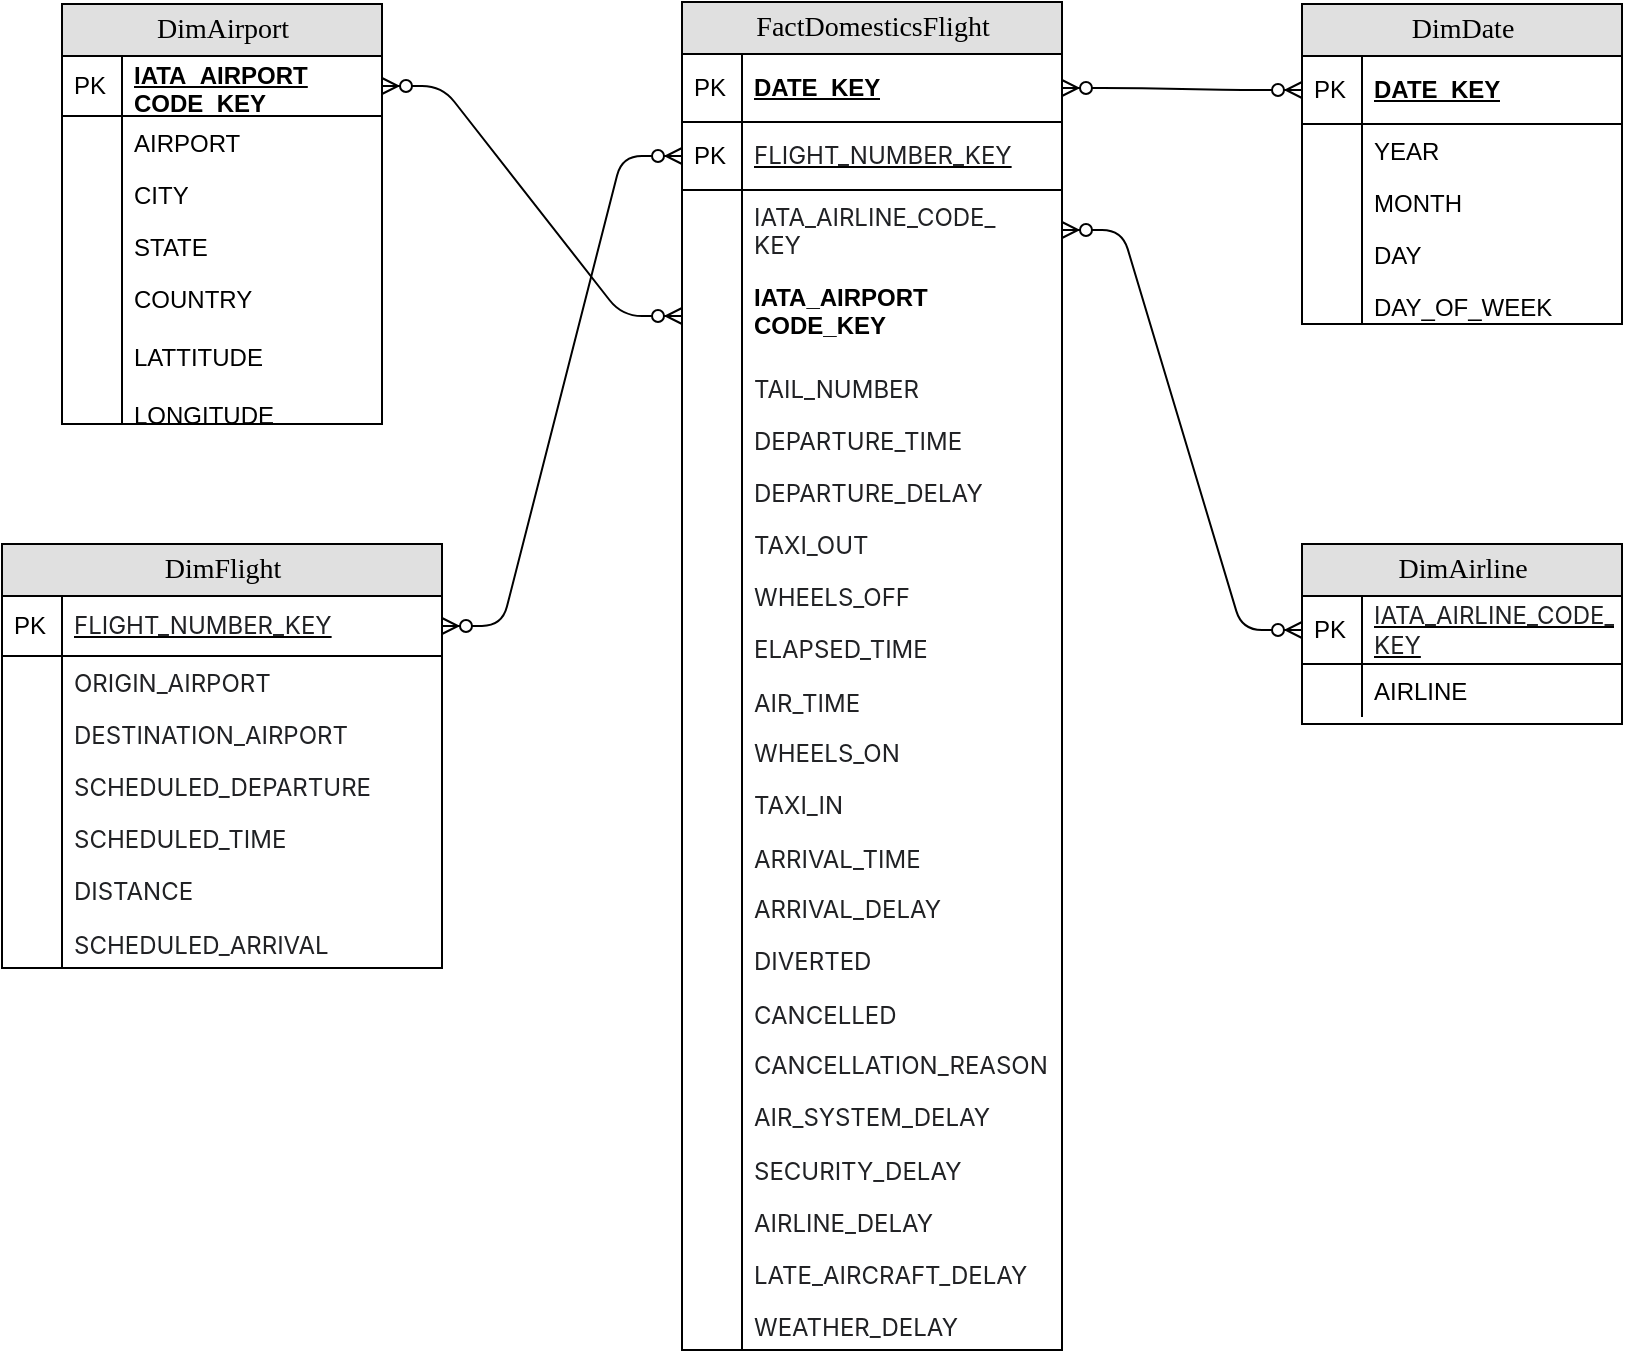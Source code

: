 <mxfile version="15.1.0" type="device"><diagram name="Page-1" id="e56a1550-8fbb-45ad-956c-1786394a9013"><mxGraphModel dx="1422" dy="739" grid="0" gridSize="10" guides="1" tooltips="1" connect="1" arrows="1" fold="1" page="1" pageScale="1" pageWidth="1100" pageHeight="850" background="none" math="0" shadow="0"><root><mxCell id="0"/><mxCell id="1" parent="0"/><mxCell id="2e49270ec7c68f3f-19" value="DimAirport" style="swimlane;html=1;fontStyle=0;childLayout=stackLayout;horizontal=1;startSize=26;fillColor=#e0e0e0;horizontalStack=0;resizeParent=1;resizeLast=0;collapsible=1;marginBottom=0;swimlaneFillColor=#ffffff;align=center;rounded=0;shadow=0;comic=0;labelBackgroundColor=none;strokeWidth=1;fontFamily=Verdana;fontSize=14" parent="1" vertex="1"><mxGeometry x="204" y="158" width="160" height="210" as="geometry"/></mxCell><mxCell id="2e49270ec7c68f3f-20" value="IATA_AIRPORT CODE_KEY" style="shape=partialRectangle;top=0;left=0;right=0;bottom=1;html=1;align=left;verticalAlign=middle;fillColor=none;spacingLeft=34;spacingRight=4;whiteSpace=wrap;overflow=hidden;rotatable=0;points=[[0,0.5],[1,0.5]];portConstraint=eastwest;dropTarget=0;fontStyle=5;" parent="2e49270ec7c68f3f-19" vertex="1"><mxGeometry y="26" width="160" height="30" as="geometry"/></mxCell><mxCell id="2e49270ec7c68f3f-21" value="PK" style="shape=partialRectangle;top=0;left=0;bottom=0;html=1;fillColor=none;align=left;verticalAlign=middle;spacingLeft=4;spacingRight=4;whiteSpace=wrap;overflow=hidden;rotatable=0;points=[];portConstraint=eastwest;part=1;" parent="2e49270ec7c68f3f-20" vertex="1" connectable="0"><mxGeometry width="30" height="30" as="geometry"/></mxCell><mxCell id="2e49270ec7c68f3f-22" value="AIRPORT" style="shape=partialRectangle;top=0;left=0;right=0;bottom=0;html=1;align=left;verticalAlign=top;fillColor=none;spacingLeft=34;spacingRight=4;whiteSpace=wrap;overflow=hidden;rotatable=0;points=[[0,0.5],[1,0.5]];portConstraint=eastwest;dropTarget=0;" parent="2e49270ec7c68f3f-19" vertex="1"><mxGeometry y="56" width="160" height="26" as="geometry"/></mxCell><mxCell id="2e49270ec7c68f3f-23" value="" style="shape=partialRectangle;top=0;left=0;bottom=0;html=1;fillColor=none;align=left;verticalAlign=top;spacingLeft=4;spacingRight=4;whiteSpace=wrap;overflow=hidden;rotatable=0;points=[];portConstraint=eastwest;part=1;" parent="2e49270ec7c68f3f-22" vertex="1" connectable="0"><mxGeometry width="30" height="26" as="geometry"/></mxCell><mxCell id="2e49270ec7c68f3f-24" value="CITY" style="shape=partialRectangle;top=0;left=0;right=0;bottom=0;html=1;align=left;verticalAlign=top;fillColor=none;spacingLeft=34;spacingRight=4;whiteSpace=wrap;overflow=hidden;rotatable=0;points=[[0,0.5],[1,0.5]];portConstraint=eastwest;dropTarget=0;" parent="2e49270ec7c68f3f-19" vertex="1"><mxGeometry y="82" width="160" height="26" as="geometry"/></mxCell><mxCell id="2e49270ec7c68f3f-25" value="" style="shape=partialRectangle;top=0;left=0;bottom=0;html=1;fillColor=none;align=left;verticalAlign=top;spacingLeft=4;spacingRight=4;whiteSpace=wrap;overflow=hidden;rotatable=0;points=[];portConstraint=eastwest;part=1;" parent="2e49270ec7c68f3f-24" vertex="1" connectable="0"><mxGeometry width="30" height="26" as="geometry"/></mxCell><mxCell id="2e49270ec7c68f3f-26" value="STATE" style="shape=partialRectangle;top=0;left=0;right=0;bottom=0;html=1;align=left;verticalAlign=top;fillColor=none;spacingLeft=34;spacingRight=4;whiteSpace=wrap;overflow=hidden;rotatable=0;points=[[0,0.5],[1,0.5]];portConstraint=eastwest;dropTarget=0;" parent="2e49270ec7c68f3f-19" vertex="1"><mxGeometry y="108" width="160" height="26" as="geometry"/></mxCell><mxCell id="2e49270ec7c68f3f-27" value="" style="shape=partialRectangle;top=0;left=0;bottom=0;html=1;fillColor=none;align=left;verticalAlign=top;spacingLeft=4;spacingRight=4;whiteSpace=wrap;overflow=hidden;rotatable=0;points=[];portConstraint=eastwest;part=1;" parent="2e49270ec7c68f3f-26" vertex="1" connectable="0"><mxGeometry width="30" height="26" as="geometry"/></mxCell><mxCell id="2e49270ec7c68f3f-28" value="COUNTRY&lt;br&gt;&lt;br&gt;LATTITUDE&lt;br&gt;&lt;br&gt;LONGITUDE" style="shape=partialRectangle;top=0;left=0;right=0;bottom=0;html=1;align=left;verticalAlign=top;fillColor=none;spacingLeft=34;spacingRight=4;whiteSpace=wrap;overflow=hidden;rotatable=0;points=[[0,0.5],[1,0.5]];portConstraint=eastwest;dropTarget=0;" parent="2e49270ec7c68f3f-19" vertex="1"><mxGeometry y="134" width="160" height="76" as="geometry"/></mxCell><mxCell id="2e49270ec7c68f3f-29" value="" style="shape=partialRectangle;top=0;left=0;bottom=0;html=1;fillColor=none;align=left;verticalAlign=top;spacingLeft=4;spacingRight=4;whiteSpace=wrap;overflow=hidden;rotatable=0;points=[];portConstraint=eastwest;part=1;" parent="2e49270ec7c68f3f-28" vertex="1" connectable="0"><mxGeometry width="30" height="76" as="geometry"/></mxCell><mxCell id="2e49270ec7c68f3f-30" value="FactDomesticsFlight" style="swimlane;html=1;fontStyle=0;childLayout=stackLayout;horizontal=1;startSize=26;fillColor=#e0e0e0;horizontalStack=0;resizeParent=1;resizeLast=0;collapsible=1;marginBottom=0;swimlaneFillColor=#ffffff;align=center;rounded=0;shadow=0;comic=0;labelBackgroundColor=none;strokeWidth=1;fontFamily=Verdana;fontSize=14" parent="1" vertex="1"><mxGeometry x="514" y="157" width="190" height="674" as="geometry"/></mxCell><mxCell id="2e49270ec7c68f3f-31" value="DATE_KEY" style="shape=partialRectangle;top=0;left=0;right=0;bottom=1;html=1;align=left;verticalAlign=middle;fillColor=none;spacingLeft=34;spacingRight=4;whiteSpace=wrap;overflow=hidden;rotatable=0;points=[[0,0.5],[1,0.5]];portConstraint=eastwest;dropTarget=0;fontStyle=5;" parent="2e49270ec7c68f3f-30" vertex="1"><mxGeometry y="26" width="190" height="34" as="geometry"/></mxCell><mxCell id="2e49270ec7c68f3f-32" value="PK" style="shape=partialRectangle;top=0;left=0;bottom=0;html=1;fillColor=none;align=left;verticalAlign=middle;spacingLeft=4;spacingRight=4;whiteSpace=wrap;overflow=hidden;rotatable=0;points=[];portConstraint=eastwest;part=1;" parent="2e49270ec7c68f3f-31" vertex="1" connectable="0"><mxGeometry width="30" height="34" as="geometry"/></mxCell><mxCell id="xaSbo3TK0-3Fyy_G745r-74" value="&lt;span style=&quot;color: rgb(32 , 33 , 36) ; font-family: &amp;#34;inter&amp;#34; , sans-serif ; font-weight: 400 ; background-color: rgb(255 , 255 , 255)&quot;&gt;FLIGHT_NUMBER_KEY&lt;/span&gt;" style="shape=partialRectangle;top=0;left=0;right=0;bottom=1;html=1;align=left;verticalAlign=middle;fillColor=none;spacingLeft=34;spacingRight=4;whiteSpace=wrap;overflow=hidden;rotatable=0;points=[[0,0.5],[1,0.5]];portConstraint=eastwest;dropTarget=0;fontStyle=5;" vertex="1" parent="2e49270ec7c68f3f-30"><mxGeometry y="60" width="190" height="34" as="geometry"/></mxCell><mxCell id="xaSbo3TK0-3Fyy_G745r-75" value="PK" style="shape=partialRectangle;top=0;left=0;bottom=0;html=1;fillColor=none;align=left;verticalAlign=middle;spacingLeft=4;spacingRight=4;whiteSpace=wrap;overflow=hidden;rotatable=0;points=[];portConstraint=eastwest;part=1;" vertex="1" connectable="0" parent="xaSbo3TK0-3Fyy_G745r-74"><mxGeometry width="30" height="34" as="geometry"/></mxCell><mxCell id="xaSbo3TK0-3Fyy_G745r-87" value="&lt;span style=&quot;color: rgb(32 , 33 , 36) ; font-family: &amp;#34;inter&amp;#34; , sans-serif ; background-color: rgb(255 , 255 , 255)&quot;&gt;IATA_AIRLINE_CODE_&lt;/span&gt;&lt;br style=&quot;color: rgb(32 , 33 , 36) ; font-family: &amp;#34;inter&amp;#34; , sans-serif&quot;&gt;&lt;span style=&quot;color: rgb(32 , 33 , 36) ; font-family: &amp;#34;inter&amp;#34; , sans-serif ; background-color: rgb(255 , 255 , 255)&quot;&gt;KEY&lt;/span&gt;" style="shape=partialRectangle;top=0;left=0;right=0;bottom=0;html=1;align=left;verticalAlign=top;fillColor=none;spacingLeft=34;spacingRight=4;whiteSpace=wrap;overflow=hidden;rotatable=0;points=[[0,0.5],[1,0.5]];portConstraint=eastwest;dropTarget=0;" vertex="1" parent="2e49270ec7c68f3f-30"><mxGeometry y="94" width="190" height="40" as="geometry"/></mxCell><mxCell id="xaSbo3TK0-3Fyy_G745r-88" value="" style="shape=partialRectangle;top=0;left=0;bottom=0;html=1;fillColor=none;align=left;verticalAlign=top;spacingLeft=4;spacingRight=4;whiteSpace=wrap;overflow=hidden;rotatable=0;points=[];portConstraint=eastwest;part=1;" vertex="1" connectable="0" parent="xaSbo3TK0-3Fyy_G745r-87"><mxGeometry width="30" height="40" as="geometry"/></mxCell><mxCell id="xaSbo3TK0-3Fyy_G745r-11" value="&lt;span style=&quot;font-weight: 700&quot;&gt;IATA_AIRPORT CODE_KEY&lt;/span&gt;" style="shape=partialRectangle;top=0;left=0;right=0;bottom=0;html=1;align=left;verticalAlign=top;fillColor=none;spacingLeft=34;spacingRight=4;whiteSpace=wrap;overflow=hidden;rotatable=0;points=[[0,0.5],[1,0.5]];portConstraint=eastwest;dropTarget=0;" vertex="1" parent="2e49270ec7c68f3f-30"><mxGeometry y="134" width="190" height="46" as="geometry"/></mxCell><mxCell id="xaSbo3TK0-3Fyy_G745r-12" value="&lt;br&gt;" style="shape=partialRectangle;top=0;left=0;bottom=0;html=1;fillColor=none;align=left;verticalAlign=top;spacingLeft=4;spacingRight=4;whiteSpace=wrap;overflow=hidden;rotatable=0;points=[];portConstraint=eastwest;part=1;" vertex="1" connectable="0" parent="xaSbo3TK0-3Fyy_G745r-11"><mxGeometry width="30" height="46" as="geometry"/></mxCell><mxCell id="xaSbo3TK0-3Fyy_G745r-21" value="&lt;span style=&quot;color: rgb(32 , 33 , 36) ; font-family: &amp;#34;inter&amp;#34; , sans-serif ; background-color: rgb(255 , 255 , 255)&quot;&gt;TAIL_NUMBER&lt;/span&gt;" style="shape=partialRectangle;top=0;left=0;right=0;bottom=0;html=1;align=left;verticalAlign=top;fillColor=none;spacingLeft=34;spacingRight=4;whiteSpace=wrap;overflow=hidden;rotatable=0;points=[[0,0.5],[1,0.5]];portConstraint=eastwest;dropTarget=0;" vertex="1" parent="2e49270ec7c68f3f-30"><mxGeometry y="180" width="190" height="26" as="geometry"/></mxCell><mxCell id="xaSbo3TK0-3Fyy_G745r-22" value="" style="shape=partialRectangle;top=0;left=0;bottom=0;html=1;fillColor=none;align=left;verticalAlign=top;spacingLeft=4;spacingRight=4;whiteSpace=wrap;overflow=hidden;rotatable=0;points=[];portConstraint=eastwest;part=1;" vertex="1" connectable="0" parent="xaSbo3TK0-3Fyy_G745r-21"><mxGeometry width="30" height="26" as="geometry"/></mxCell><mxCell id="xaSbo3TK0-3Fyy_G745r-17" value="&lt;span style=&quot;color: rgb(32 , 33 , 36) ; font-family: &amp;#34;inter&amp;#34; , sans-serif ; background-color: rgb(255 , 255 , 255)&quot;&gt;DEPARTURE_TIME&lt;/span&gt;" style="shape=partialRectangle;top=0;left=0;right=0;bottom=0;html=1;align=left;verticalAlign=top;fillColor=none;spacingLeft=34;spacingRight=4;whiteSpace=wrap;overflow=hidden;rotatable=0;points=[[0,0.5],[1,0.5]];portConstraint=eastwest;dropTarget=0;" vertex="1" parent="2e49270ec7c68f3f-30"><mxGeometry y="206" width="190" height="26" as="geometry"/></mxCell><mxCell id="xaSbo3TK0-3Fyy_G745r-18" value="" style="shape=partialRectangle;top=0;left=0;bottom=0;html=1;fillColor=none;align=left;verticalAlign=top;spacingLeft=4;spacingRight=4;whiteSpace=wrap;overflow=hidden;rotatable=0;points=[];portConstraint=eastwest;part=1;" vertex="1" connectable="0" parent="xaSbo3TK0-3Fyy_G745r-17"><mxGeometry width="30" height="26" as="geometry"/></mxCell><mxCell id="xaSbo3TK0-3Fyy_G745r-19" value="&lt;span style=&quot;color: rgb(32 , 33 , 36) ; font-family: &amp;#34;inter&amp;#34; , sans-serif ; background-color: rgb(255 , 255 , 255)&quot;&gt;DEPARTURE_DELAY&lt;/span&gt;" style="shape=partialRectangle;top=0;left=0;right=0;bottom=0;html=1;align=left;verticalAlign=top;fillColor=none;spacingLeft=34;spacingRight=4;whiteSpace=wrap;overflow=hidden;rotatable=0;points=[[0,0.5],[1,0.5]];portConstraint=eastwest;dropTarget=0;" vertex="1" parent="2e49270ec7c68f3f-30"><mxGeometry y="232" width="190" height="26" as="geometry"/></mxCell><mxCell id="xaSbo3TK0-3Fyy_G745r-20" value="" style="shape=partialRectangle;top=0;left=0;bottom=0;html=1;fillColor=none;align=left;verticalAlign=top;spacingLeft=4;spacingRight=4;whiteSpace=wrap;overflow=hidden;rotatable=0;points=[];portConstraint=eastwest;part=1;" vertex="1" connectable="0" parent="xaSbo3TK0-3Fyy_G745r-19"><mxGeometry width="30" height="26" as="geometry"/></mxCell><mxCell id="xaSbo3TK0-3Fyy_G745r-7" value="&lt;span style=&quot;color: rgb(32 , 33 , 36) ; font-family: &amp;#34;inter&amp;#34; , sans-serif ; background-color: rgb(255 , 255 , 255)&quot;&gt;TAXI_OUT&lt;/span&gt;" style="shape=partialRectangle;top=0;left=0;right=0;bottom=0;html=1;align=left;verticalAlign=top;fillColor=none;spacingLeft=34;spacingRight=4;whiteSpace=wrap;overflow=hidden;rotatable=0;points=[[0,0.5],[1,0.5]];portConstraint=eastwest;dropTarget=0;" vertex="1" parent="2e49270ec7c68f3f-30"><mxGeometry y="258" width="190" height="26" as="geometry"/></mxCell><mxCell id="xaSbo3TK0-3Fyy_G745r-8" value="" style="shape=partialRectangle;top=0;left=0;bottom=0;html=1;fillColor=none;align=left;verticalAlign=top;spacingLeft=4;spacingRight=4;whiteSpace=wrap;overflow=hidden;rotatable=0;points=[];portConstraint=eastwest;part=1;" vertex="1" connectable="0" parent="xaSbo3TK0-3Fyy_G745r-7"><mxGeometry width="30" height="26" as="geometry"/></mxCell><mxCell id="xaSbo3TK0-3Fyy_G745r-23" value="&lt;span style=&quot;color: rgb(32 , 33 , 36) ; font-family: &amp;#34;inter&amp;#34; , sans-serif ; background-color: rgb(255 , 255 , 255)&quot;&gt;WHEELS_OFF&lt;/span&gt;" style="shape=partialRectangle;top=0;left=0;right=0;bottom=0;html=1;align=left;verticalAlign=top;fillColor=none;spacingLeft=34;spacingRight=4;whiteSpace=wrap;overflow=hidden;rotatable=0;points=[[0,0.5],[1,0.5]];portConstraint=eastwest;dropTarget=0;" vertex="1" parent="2e49270ec7c68f3f-30"><mxGeometry y="284" width="190" height="26" as="geometry"/></mxCell><mxCell id="xaSbo3TK0-3Fyy_G745r-24" value="" style="shape=partialRectangle;top=0;left=0;bottom=0;html=1;fillColor=none;align=left;verticalAlign=top;spacingLeft=4;spacingRight=4;whiteSpace=wrap;overflow=hidden;rotatable=0;points=[];portConstraint=eastwest;part=1;" vertex="1" connectable="0" parent="xaSbo3TK0-3Fyy_G745r-23"><mxGeometry width="30" height="26" as="geometry"/></mxCell><mxCell id="xaSbo3TK0-3Fyy_G745r-29" value="&lt;span style=&quot;color: rgb(32 , 33 , 36) ; font-family: &amp;#34;inter&amp;#34; , sans-serif ; background-color: rgb(255 , 255 , 255)&quot;&gt;ELAPSED_TIME&lt;/span&gt;" style="shape=partialRectangle;top=0;left=0;right=0;bottom=0;html=1;align=left;verticalAlign=top;fillColor=none;spacingLeft=34;spacingRight=4;whiteSpace=wrap;overflow=hidden;rotatable=0;points=[[0,0.5],[1,0.5]];portConstraint=eastwest;dropTarget=0;" vertex="1" parent="2e49270ec7c68f3f-30"><mxGeometry y="310" width="190" height="26" as="geometry"/></mxCell><mxCell id="xaSbo3TK0-3Fyy_G745r-30" value="" style="shape=partialRectangle;top=0;left=0;bottom=0;html=1;fillColor=none;align=left;verticalAlign=top;spacingLeft=4;spacingRight=4;whiteSpace=wrap;overflow=hidden;rotatable=0;points=[];portConstraint=eastwest;part=1;" vertex="1" connectable="0" parent="xaSbo3TK0-3Fyy_G745r-29"><mxGeometry width="30" height="26" as="geometry"/></mxCell><mxCell id="xaSbo3TK0-3Fyy_G745r-31" value="&lt;div class=&quot;sc-jyaUbN jUyFwE&quot; style=&quot;margin: 0px ; padding: 0px ; border: 0px ; font-stretch: inherit ; line-height: inherit ; font-family: &amp;#34;inter&amp;#34; , sans-serif ; vertical-align: baseline ; align-items: center ; cursor: default ; display: grid ; color: rgb(95 , 99 , 104) ; background-color: rgb(255 , 255 , 255)&quot;&gt;&lt;span class=&quot;sc-fznzOf sc-fznMnq sc-jDtKhU bmouZf&quot; style=&quot;margin: 0px ; padding: 0px ; border: 0px ; font-style: inherit ; font-variant: inherit ; font-stretch: inherit ; line-height: 16px ; font-family: inherit ; vertical-align: baseline ; color: rgb(32 , 33 , 36) ; overflow: hidden ; text-overflow: ellipsis&quot;&gt;AIR_TIME&lt;/span&gt;&lt;div&gt;&lt;br&gt;&lt;/div&gt;&lt;/div&gt;" style="shape=partialRectangle;top=0;left=0;right=0;bottom=0;html=1;align=left;verticalAlign=top;fillColor=none;spacingLeft=34;spacingRight=4;whiteSpace=wrap;overflow=hidden;rotatable=0;points=[[0,0.5],[1,0.5]];portConstraint=eastwest;dropTarget=0;" vertex="1" parent="2e49270ec7c68f3f-30"><mxGeometry y="336" width="190" height="26" as="geometry"/></mxCell><mxCell id="xaSbo3TK0-3Fyy_G745r-32" value="" style="shape=partialRectangle;top=0;left=0;bottom=0;html=1;fillColor=none;align=left;verticalAlign=top;spacingLeft=4;spacingRight=4;whiteSpace=wrap;overflow=hidden;rotatable=0;points=[];portConstraint=eastwest;part=1;" vertex="1" connectable="0" parent="xaSbo3TK0-3Fyy_G745r-31"><mxGeometry width="30" height="26" as="geometry"/></mxCell><mxCell id="xaSbo3TK0-3Fyy_G745r-35" value="&lt;span style=&quot;color: rgb(32 , 33 , 36) ; font-family: &amp;#34;inter&amp;#34; , sans-serif ; background-color: rgb(255 , 255 , 255)&quot;&gt;WHEELS_ON&lt;/span&gt;" style="shape=partialRectangle;top=0;left=0;right=0;bottom=0;html=1;align=left;verticalAlign=top;fillColor=none;spacingLeft=34;spacingRight=4;whiteSpace=wrap;overflow=hidden;rotatable=0;points=[[0,0.5],[1,0.5]];portConstraint=eastwest;dropTarget=0;" vertex="1" parent="2e49270ec7c68f3f-30"><mxGeometry y="362" width="190" height="26" as="geometry"/></mxCell><mxCell id="xaSbo3TK0-3Fyy_G745r-36" value="" style="shape=partialRectangle;top=0;left=0;bottom=0;html=1;fillColor=none;align=left;verticalAlign=top;spacingLeft=4;spacingRight=4;whiteSpace=wrap;overflow=hidden;rotatable=0;points=[];portConstraint=eastwest;part=1;" vertex="1" connectable="0" parent="xaSbo3TK0-3Fyy_G745r-35"><mxGeometry width="30" height="26" as="geometry"/></mxCell><mxCell id="xaSbo3TK0-3Fyy_G745r-37" value="&lt;span style=&quot;color: rgb(32 , 33 , 36) ; font-family: &amp;#34;inter&amp;#34; , sans-serif ; background-color: rgb(255 , 255 , 255)&quot;&gt;TAXI_IN&lt;/span&gt;" style="shape=partialRectangle;top=0;left=0;right=0;bottom=0;html=1;align=left;verticalAlign=top;fillColor=none;spacingLeft=34;spacingRight=4;whiteSpace=wrap;overflow=hidden;rotatable=0;points=[[0,0.5],[1,0.5]];portConstraint=eastwest;dropTarget=0;" vertex="1" parent="2e49270ec7c68f3f-30"><mxGeometry y="388" width="190" height="26" as="geometry"/></mxCell><mxCell id="xaSbo3TK0-3Fyy_G745r-38" value="" style="shape=partialRectangle;top=0;left=0;bottom=0;html=1;fillColor=none;align=left;verticalAlign=top;spacingLeft=4;spacingRight=4;whiteSpace=wrap;overflow=hidden;rotatable=0;points=[];portConstraint=eastwest;part=1;" vertex="1" connectable="0" parent="xaSbo3TK0-3Fyy_G745r-37"><mxGeometry width="30" height="26" as="geometry"/></mxCell><mxCell id="xaSbo3TK0-3Fyy_G745r-41" value="&lt;div class=&quot;sc-jyaUbN jUyFwE&quot; style=&quot;margin: 0px ; padding: 0px ; border: 0px ; font-stretch: inherit ; line-height: inherit ; font-family: &amp;#34;inter&amp;#34; , sans-serif ; vertical-align: baseline ; align-items: center ; cursor: default ; display: grid ; color: rgb(95 , 99 , 104) ; background-color: rgb(255 , 255 , 255)&quot;&gt;&lt;span class=&quot;sc-fznzOf sc-fznMnq sc-jDtKhU bmouZf&quot; style=&quot;margin: 0px ; padding: 0px ; border: 0px ; font-style: inherit ; font-variant: inherit ; font-stretch: inherit ; line-height: 16px ; font-family: inherit ; vertical-align: baseline ; color: rgb(32 , 33 , 36) ; overflow: hidden ; text-overflow: ellipsis&quot;&gt;ARRIVAL_TIME&lt;/span&gt;&lt;div&gt;&lt;br&gt;&lt;/div&gt;&lt;/div&gt;" style="shape=partialRectangle;top=0;left=0;right=0;bottom=0;html=1;align=left;verticalAlign=top;fillColor=none;spacingLeft=34;spacingRight=4;whiteSpace=wrap;overflow=hidden;rotatable=0;points=[[0,0.5],[1,0.5]];portConstraint=eastwest;dropTarget=0;" vertex="1" parent="2e49270ec7c68f3f-30"><mxGeometry y="414" width="190" height="26" as="geometry"/></mxCell><mxCell id="xaSbo3TK0-3Fyy_G745r-42" value="" style="shape=partialRectangle;top=0;left=0;bottom=0;html=1;fillColor=none;align=left;verticalAlign=top;spacingLeft=4;spacingRight=4;whiteSpace=wrap;overflow=hidden;rotatable=0;points=[];portConstraint=eastwest;part=1;" vertex="1" connectable="0" parent="xaSbo3TK0-3Fyy_G745r-41"><mxGeometry width="30" height="26" as="geometry"/></mxCell><mxCell id="xaSbo3TK0-3Fyy_G745r-43" value="&lt;span style=&quot;color: rgb(32 , 33 , 36) ; font-family: &amp;#34;inter&amp;#34; , sans-serif ; background-color: rgb(255 , 255 , 255)&quot;&gt;ARRIVAL_DELAY&lt;/span&gt;" style="shape=partialRectangle;top=0;left=0;right=0;bottom=0;html=1;align=left;verticalAlign=top;fillColor=none;spacingLeft=34;spacingRight=4;whiteSpace=wrap;overflow=hidden;rotatable=0;points=[[0,0.5],[1,0.5]];portConstraint=eastwest;dropTarget=0;" vertex="1" parent="2e49270ec7c68f3f-30"><mxGeometry y="440" width="190" height="26" as="geometry"/></mxCell><mxCell id="xaSbo3TK0-3Fyy_G745r-44" value="" style="shape=partialRectangle;top=0;left=0;bottom=0;html=1;fillColor=none;align=left;verticalAlign=top;spacingLeft=4;spacingRight=4;whiteSpace=wrap;overflow=hidden;rotatable=0;points=[];portConstraint=eastwest;part=1;" vertex="1" connectable="0" parent="xaSbo3TK0-3Fyy_G745r-43"><mxGeometry width="30" height="26" as="geometry"/></mxCell><mxCell id="xaSbo3TK0-3Fyy_G745r-45" value="&lt;span style=&quot;color: rgb(32 , 33 , 36) ; font-family: &amp;#34;inter&amp;#34; , sans-serif ; background-color: rgb(255 , 255 , 255)&quot;&gt;DIVERTED&lt;/span&gt;" style="shape=partialRectangle;top=0;left=0;right=0;bottom=0;html=1;align=left;verticalAlign=top;fillColor=none;spacingLeft=34;spacingRight=4;whiteSpace=wrap;overflow=hidden;rotatable=0;points=[[0,0.5],[1,0.5]];portConstraint=eastwest;dropTarget=0;" vertex="1" parent="2e49270ec7c68f3f-30"><mxGeometry y="466" width="190" height="26" as="geometry"/></mxCell><mxCell id="xaSbo3TK0-3Fyy_G745r-46" value="" style="shape=partialRectangle;top=0;left=0;bottom=0;html=1;fillColor=none;align=left;verticalAlign=top;spacingLeft=4;spacingRight=4;whiteSpace=wrap;overflow=hidden;rotatable=0;points=[];portConstraint=eastwest;part=1;" vertex="1" connectable="0" parent="xaSbo3TK0-3Fyy_G745r-45"><mxGeometry width="30" height="26" as="geometry"/></mxCell><mxCell id="xaSbo3TK0-3Fyy_G745r-47" value="&lt;div class=&quot;sc-jyaUbN jUyFwE&quot; style=&quot;margin: 0px ; padding: 0px ; border: 0px ; font-stretch: inherit ; line-height: inherit ; font-family: &amp;#34;inter&amp;#34; , sans-serif ; vertical-align: baseline ; align-items: center ; cursor: default ; display: grid ; color: rgb(95 , 99 , 104) ; background-color: rgb(255 , 255 , 255)&quot;&gt;&lt;span class=&quot;sc-fznzOf sc-fznMnq sc-jDtKhU bmouZf&quot; style=&quot;margin: 0px ; padding: 0px ; border: 0px ; font-style: inherit ; font-variant: inherit ; font-stretch: inherit ; line-height: 16px ; font-family: inherit ; vertical-align: baseline ; color: rgb(32 , 33 , 36) ; overflow: hidden ; text-overflow: ellipsis&quot;&gt;&lt;span style=&quot;font-family: &amp;#34;inter&amp;#34; , sans-serif&quot;&gt;CANCELLED&lt;/span&gt;&lt;br&gt;&lt;/span&gt;&lt;/div&gt;" style="shape=partialRectangle;top=0;left=0;right=0;bottom=0;html=1;align=left;verticalAlign=top;fillColor=none;spacingLeft=34;spacingRight=4;whiteSpace=wrap;overflow=hidden;rotatable=0;points=[[0,0.5],[1,0.5]];portConstraint=eastwest;dropTarget=0;" vertex="1" parent="2e49270ec7c68f3f-30"><mxGeometry y="492" width="190" height="26" as="geometry"/></mxCell><mxCell id="xaSbo3TK0-3Fyy_G745r-48" value="" style="shape=partialRectangle;top=0;left=0;bottom=0;html=1;fillColor=none;align=left;verticalAlign=top;spacingLeft=4;spacingRight=4;whiteSpace=wrap;overflow=hidden;rotatable=0;points=[];portConstraint=eastwest;part=1;" vertex="1" connectable="0" parent="xaSbo3TK0-3Fyy_G745r-47"><mxGeometry width="30" height="26" as="geometry"/></mxCell><mxCell id="xaSbo3TK0-3Fyy_G745r-49" value="&lt;span style=&quot;color: rgb(32 , 33 , 36) ; font-family: &amp;#34;inter&amp;#34; , sans-serif ; background-color: rgb(255 , 255 , 255)&quot;&gt;CANCELLATION_REASON&lt;/span&gt;" style="shape=partialRectangle;top=0;left=0;right=0;bottom=0;html=1;align=left;verticalAlign=top;fillColor=none;spacingLeft=34;spacingRight=4;whiteSpace=wrap;overflow=hidden;rotatable=0;points=[[0,0.5],[1,0.5]];portConstraint=eastwest;dropTarget=0;" vertex="1" parent="2e49270ec7c68f3f-30"><mxGeometry y="518" width="190" height="26" as="geometry"/></mxCell><mxCell id="xaSbo3TK0-3Fyy_G745r-50" value="" style="shape=partialRectangle;top=0;left=0;bottom=0;html=1;fillColor=none;align=left;verticalAlign=top;spacingLeft=4;spacingRight=4;whiteSpace=wrap;overflow=hidden;rotatable=0;points=[];portConstraint=eastwest;part=1;" vertex="1" connectable="0" parent="xaSbo3TK0-3Fyy_G745r-49"><mxGeometry width="30" height="26" as="geometry"/></mxCell><mxCell id="xaSbo3TK0-3Fyy_G745r-51" value="&lt;span style=&quot;color: rgb(32 , 33 , 36) ; font-family: &amp;#34;inter&amp;#34; , sans-serif ; background-color: rgb(255 , 255 , 255)&quot;&gt;AIR_SYSTEM_DELAY&lt;/span&gt;" style="shape=partialRectangle;top=0;left=0;right=0;bottom=0;html=1;align=left;verticalAlign=top;fillColor=none;spacingLeft=34;spacingRight=4;whiteSpace=wrap;overflow=hidden;rotatable=0;points=[[0,0.5],[1,0.5]];portConstraint=eastwest;dropTarget=0;" vertex="1" parent="2e49270ec7c68f3f-30"><mxGeometry y="544" width="190" height="26" as="geometry"/></mxCell><mxCell id="xaSbo3TK0-3Fyy_G745r-52" value="" style="shape=partialRectangle;top=0;left=0;bottom=0;html=1;fillColor=none;align=left;verticalAlign=top;spacingLeft=4;spacingRight=4;whiteSpace=wrap;overflow=hidden;rotatable=0;points=[];portConstraint=eastwest;part=1;" vertex="1" connectable="0" parent="xaSbo3TK0-3Fyy_G745r-51"><mxGeometry width="30" height="26" as="geometry"/></mxCell><mxCell id="xaSbo3TK0-3Fyy_G745r-53" value="&lt;div class=&quot;sc-jyaUbN jUyFwE&quot; style=&quot;margin: 0px ; padding: 0px ; border: 0px ; font-stretch: inherit ; line-height: inherit ; font-family: &amp;#34;inter&amp;#34; , sans-serif ; vertical-align: baseline ; align-items: center ; cursor: default ; display: grid ; color: rgb(95 , 99 , 104) ; background-color: rgb(255 , 255 , 255)&quot;&gt;&lt;span class=&quot;sc-fznzOf sc-fznMnq sc-jDtKhU bmouZf&quot; style=&quot;margin: 0px ; padding: 0px ; border: 0px ; font-style: inherit ; font-variant: inherit ; font-stretch: inherit ; line-height: 16px ; font-family: inherit ; vertical-align: baseline ; color: rgb(32 , 33 , 36) ; overflow: hidden ; text-overflow: ellipsis&quot;&gt;SECURITY_DELAY&lt;/span&gt;&lt;div&gt;&lt;br&gt;&lt;/div&gt;&lt;/div&gt;" style="shape=partialRectangle;top=0;left=0;right=0;bottom=0;html=1;align=left;verticalAlign=top;fillColor=none;spacingLeft=34;spacingRight=4;whiteSpace=wrap;overflow=hidden;rotatable=0;points=[[0,0.5],[1,0.5]];portConstraint=eastwest;dropTarget=0;" vertex="1" parent="2e49270ec7c68f3f-30"><mxGeometry y="570" width="190" height="26" as="geometry"/></mxCell><mxCell id="xaSbo3TK0-3Fyy_G745r-54" value="" style="shape=partialRectangle;top=0;left=0;bottom=0;html=1;fillColor=none;align=left;verticalAlign=top;spacingLeft=4;spacingRight=4;whiteSpace=wrap;overflow=hidden;rotatable=0;points=[];portConstraint=eastwest;part=1;" vertex="1" connectable="0" parent="xaSbo3TK0-3Fyy_G745r-53"><mxGeometry width="30" height="26" as="geometry"/></mxCell><mxCell id="xaSbo3TK0-3Fyy_G745r-55" value="&lt;div class=&quot;sc-jyaUbN jUyFwE&quot; style=&quot;margin: 0px ; padding: 0px ; border: 0px ; font-stretch: inherit ; line-height: inherit ; font-family: &amp;#34;inter&amp;#34; , sans-serif ; vertical-align: baseline ; align-items: center ; cursor: default ; display: grid ; color: rgb(95 , 99 , 104) ; background-color: rgb(255 , 255 , 255)&quot;&gt;&lt;span class=&quot;sc-fznzOf sc-fznMnq sc-jDtKhU bmouZf&quot; style=&quot;margin: 0px ; padding: 0px ; border: 0px ; font-style: inherit ; font-variant: inherit ; font-stretch: inherit ; line-height: 16px ; font-family: inherit ; vertical-align: baseline ; color: rgb(32 , 33 , 36) ; overflow: hidden ; text-overflow: ellipsis&quot;&gt;&lt;span style=&quot;font-family: &amp;#34;inter&amp;#34; , sans-serif&quot;&gt;AIRLINE_DELAY&lt;/span&gt;&lt;br&gt;&lt;/span&gt;&lt;/div&gt;" style="shape=partialRectangle;top=0;left=0;right=0;bottom=0;html=1;align=left;verticalAlign=top;fillColor=none;spacingLeft=34;spacingRight=4;whiteSpace=wrap;overflow=hidden;rotatable=0;points=[[0,0.5],[1,0.5]];portConstraint=eastwest;dropTarget=0;" vertex="1" parent="2e49270ec7c68f3f-30"><mxGeometry y="596" width="190" height="26" as="geometry"/></mxCell><mxCell id="xaSbo3TK0-3Fyy_G745r-56" value="" style="shape=partialRectangle;top=0;left=0;bottom=0;html=1;fillColor=none;align=left;verticalAlign=top;spacingLeft=4;spacingRight=4;whiteSpace=wrap;overflow=hidden;rotatable=0;points=[];portConstraint=eastwest;part=1;" vertex="1" connectable="0" parent="xaSbo3TK0-3Fyy_G745r-55"><mxGeometry width="30" height="26" as="geometry"/></mxCell><mxCell id="xaSbo3TK0-3Fyy_G745r-57" value="&lt;div class=&quot;sc-jyaUbN jUyFwE&quot; style=&quot;margin: 0px ; padding: 0px ; border: 0px ; font-stretch: inherit ; line-height: inherit ; font-family: &amp;#34;inter&amp;#34; , sans-serif ; vertical-align: baseline ; align-items: center ; cursor: default ; display: grid ; color: rgb(95 , 99 , 104) ; background-color: rgb(255 , 255 , 255)&quot;&gt;&lt;span class=&quot;sc-fznzOf sc-fznMnq sc-jDtKhU bmouZf&quot; style=&quot;margin: 0px ; padding: 0px ; border: 0px ; font-style: inherit ; font-variant: inherit ; font-stretch: inherit ; line-height: 16px ; font-family: inherit ; vertical-align: baseline ; color: rgb(32 , 33 , 36) ; overflow: hidden ; text-overflow: ellipsis&quot;&gt;&lt;span style=&quot;font-family: &amp;#34;inter&amp;#34; , sans-serif&quot;&gt;LATE_AIRCRAFT_DELAY&lt;/span&gt;&lt;br&gt;&lt;/span&gt;&lt;/div&gt;" style="shape=partialRectangle;top=0;left=0;right=0;bottom=0;html=1;align=left;verticalAlign=top;fillColor=none;spacingLeft=34;spacingRight=4;whiteSpace=wrap;overflow=hidden;rotatable=0;points=[[0,0.5],[1,0.5]];portConstraint=eastwest;dropTarget=0;" vertex="1" parent="2e49270ec7c68f3f-30"><mxGeometry y="622" width="190" height="26" as="geometry"/></mxCell><mxCell id="xaSbo3TK0-3Fyy_G745r-58" value="" style="shape=partialRectangle;top=0;left=0;bottom=0;html=1;fillColor=none;align=left;verticalAlign=top;spacingLeft=4;spacingRight=4;whiteSpace=wrap;overflow=hidden;rotatable=0;points=[];portConstraint=eastwest;part=1;" vertex="1" connectable="0" parent="xaSbo3TK0-3Fyy_G745r-57"><mxGeometry width="30" height="26" as="geometry"/></mxCell><mxCell id="xaSbo3TK0-3Fyy_G745r-59" value="&lt;div class=&quot;sc-jyaUbN jUyFwE&quot; style=&quot;margin: 0px ; padding: 0px ; border: 0px ; font-stretch: inherit ; line-height: inherit ; font-family: &amp;#34;inter&amp;#34; , sans-serif ; vertical-align: baseline ; align-items: center ; cursor: default ; display: grid ; color: rgb(95 , 99 , 104) ; background-color: rgb(255 , 255 , 255)&quot;&gt;&lt;span class=&quot;sc-fznzOf sc-fznMnq sc-jDtKhU bmouZf&quot; style=&quot;margin: 0px ; padding: 0px ; border: 0px ; font-style: inherit ; font-variant: inherit ; font-stretch: inherit ; line-height: 16px ; font-family: inherit ; vertical-align: baseline ; color: rgb(32 , 33 , 36) ; overflow: hidden ; text-overflow: ellipsis&quot;&gt;&lt;span style=&quot;font-family: &amp;#34;inter&amp;#34; , sans-serif&quot;&gt;WEATHER_DELAY&lt;/span&gt;&lt;br&gt;&lt;/span&gt;&lt;/div&gt;" style="shape=partialRectangle;top=0;left=0;right=0;bottom=0;html=1;align=left;verticalAlign=top;fillColor=none;spacingLeft=34;spacingRight=4;whiteSpace=wrap;overflow=hidden;rotatable=0;points=[[0,0.5],[1,0.5]];portConstraint=eastwest;dropTarget=0;" vertex="1" parent="2e49270ec7c68f3f-30"><mxGeometry y="648" width="190" height="26" as="geometry"/></mxCell><mxCell id="xaSbo3TK0-3Fyy_G745r-60" value="" style="shape=partialRectangle;top=0;left=0;bottom=0;html=1;fillColor=none;align=left;verticalAlign=top;spacingLeft=4;spacingRight=4;whiteSpace=wrap;overflow=hidden;rotatable=0;points=[];portConstraint=eastwest;part=1;" vertex="1" connectable="0" parent="xaSbo3TK0-3Fyy_G745r-59"><mxGeometry width="30" height="26" as="geometry"/></mxCell><mxCell id="2e49270ec7c68f3f-48" value="DimFlight" style="swimlane;html=1;fontStyle=0;childLayout=stackLayout;horizontal=1;startSize=26;fillColor=#e0e0e0;horizontalStack=0;resizeParent=1;resizeLast=0;collapsible=1;marginBottom=0;swimlaneFillColor=#ffffff;align=center;rounded=0;shadow=0;comic=0;labelBackgroundColor=none;strokeWidth=1;fontFamily=Verdana;fontSize=14" parent="1" vertex="1"><mxGeometry x="174" y="428" width="220" height="212" as="geometry"/></mxCell><mxCell id="xaSbo3TK0-3Fyy_G745r-62" value="&lt;span style=&quot;color: rgb(32 , 33 , 36) ; font-family: &amp;#34;inter&amp;#34; , sans-serif ; font-weight: 400 ; background-color: rgb(255 , 255 , 255)&quot;&gt;FLIGHT_NUMBER_KEY&lt;/span&gt;" style="shape=partialRectangle;top=0;left=0;right=0;bottom=1;html=1;align=left;verticalAlign=middle;fillColor=none;spacingLeft=34;spacingRight=4;whiteSpace=wrap;overflow=hidden;rotatable=0;points=[[0,0.5],[1,0.5]];portConstraint=eastwest;dropTarget=0;fontStyle=5;" vertex="1" parent="2e49270ec7c68f3f-48"><mxGeometry y="26" width="220" height="30" as="geometry"/></mxCell><mxCell id="xaSbo3TK0-3Fyy_G745r-63" value="PK" style="shape=partialRectangle;top=0;left=0;bottom=0;html=1;fillColor=none;align=left;verticalAlign=middle;spacingLeft=4;spacingRight=4;whiteSpace=wrap;overflow=hidden;rotatable=0;points=[];portConstraint=eastwest;part=1;" vertex="1" connectable="0" parent="xaSbo3TK0-3Fyy_G745r-62"><mxGeometry width="30" height="30" as="geometry"/></mxCell><mxCell id="xaSbo3TK0-3Fyy_G745r-15" value="&lt;span style=&quot;color: rgb(32 , 33 , 36) ; font-family: &amp;#34;inter&amp;#34; , sans-serif ; background-color: rgb(255 , 255 , 255)&quot;&gt;ORIGIN_AIRPORT&lt;/span&gt;" style="shape=partialRectangle;top=0;left=0;right=0;bottom=0;html=1;align=left;verticalAlign=top;fillColor=none;spacingLeft=34;spacingRight=4;whiteSpace=wrap;overflow=hidden;rotatable=0;points=[[0,0.5],[1,0.5]];portConstraint=eastwest;dropTarget=0;" vertex="1" parent="2e49270ec7c68f3f-48"><mxGeometry y="56" width="220" height="26" as="geometry"/></mxCell><mxCell id="xaSbo3TK0-3Fyy_G745r-16" value="" style="shape=partialRectangle;top=0;left=0;bottom=0;html=1;fillColor=none;align=left;verticalAlign=top;spacingLeft=4;spacingRight=4;whiteSpace=wrap;overflow=hidden;rotatable=0;points=[];portConstraint=eastwest;part=1;" vertex="1" connectable="0" parent="xaSbo3TK0-3Fyy_G745r-15"><mxGeometry width="30" height="26" as="geometry"/></mxCell><mxCell id="xaSbo3TK0-3Fyy_G745r-13" value="&lt;span style=&quot;color: rgb(32 , 33 , 36) ; font-family: &amp;#34;inter&amp;#34; , sans-serif ; background-color: rgb(255 , 255 , 255)&quot;&gt;DESTINATION_AIRPORT&lt;/span&gt;" style="shape=partialRectangle;top=0;left=0;right=0;bottom=0;html=1;align=left;verticalAlign=top;fillColor=none;spacingLeft=34;spacingRight=4;whiteSpace=wrap;overflow=hidden;rotatable=0;points=[[0,0.5],[1,0.5]];portConstraint=eastwest;dropTarget=0;" vertex="1" parent="2e49270ec7c68f3f-48"><mxGeometry y="82" width="220" height="26" as="geometry"/></mxCell><mxCell id="xaSbo3TK0-3Fyy_G745r-14" value="" style="shape=partialRectangle;top=0;left=0;bottom=0;html=1;fillColor=none;align=left;verticalAlign=top;spacingLeft=4;spacingRight=4;whiteSpace=wrap;overflow=hidden;rotatable=0;points=[];portConstraint=eastwest;part=1;" vertex="1" connectable="0" parent="xaSbo3TK0-3Fyy_G745r-13"><mxGeometry width="30" height="26" as="geometry"/></mxCell><mxCell id="xaSbo3TK0-3Fyy_G745r-5" value="&lt;span style=&quot;color: rgb(32 , 33 , 36) ; font-family: &amp;#34;inter&amp;#34; , sans-serif ; background-color: rgb(255 , 255 , 255)&quot;&gt;SCHEDULED_DEPARTURE&lt;/span&gt;" style="shape=partialRectangle;top=0;left=0;right=0;bottom=0;html=1;align=left;verticalAlign=top;fillColor=none;spacingLeft=34;spacingRight=4;whiteSpace=wrap;overflow=hidden;rotatable=0;points=[[0,0.5],[1,0.5]];portConstraint=eastwest;dropTarget=0;" vertex="1" parent="2e49270ec7c68f3f-48"><mxGeometry y="108" width="220" height="26" as="geometry"/></mxCell><mxCell id="xaSbo3TK0-3Fyy_G745r-6" value="" style="shape=partialRectangle;top=0;left=0;bottom=0;html=1;fillColor=none;align=left;verticalAlign=top;spacingLeft=4;spacingRight=4;whiteSpace=wrap;overflow=hidden;rotatable=0;points=[];portConstraint=eastwest;part=1;" vertex="1" connectable="0" parent="xaSbo3TK0-3Fyy_G745r-5"><mxGeometry width="30" height="26" as="geometry"/></mxCell><mxCell id="xaSbo3TK0-3Fyy_G745r-25" value="&lt;span style=&quot;color: rgb(32 , 33 , 36) ; font-family: &amp;#34;inter&amp;#34; , sans-serif ; background-color: rgb(255 , 255 , 255)&quot;&gt;SCHEDULED_TIME&lt;/span&gt;" style="shape=partialRectangle;top=0;left=0;right=0;bottom=0;html=1;align=left;verticalAlign=top;fillColor=none;spacingLeft=34;spacingRight=4;whiteSpace=wrap;overflow=hidden;rotatable=0;points=[[0,0.5],[1,0.5]];portConstraint=eastwest;dropTarget=0;" vertex="1" parent="2e49270ec7c68f3f-48"><mxGeometry y="134" width="220" height="26" as="geometry"/></mxCell><mxCell id="xaSbo3TK0-3Fyy_G745r-26" value="" style="shape=partialRectangle;top=0;left=0;bottom=0;html=1;fillColor=none;align=left;verticalAlign=top;spacingLeft=4;spacingRight=4;whiteSpace=wrap;overflow=hidden;rotatable=0;points=[];portConstraint=eastwest;part=1;" vertex="1" connectable="0" parent="xaSbo3TK0-3Fyy_G745r-25"><mxGeometry width="30" height="26" as="geometry"/></mxCell><mxCell id="xaSbo3TK0-3Fyy_G745r-33" value="&lt;span style=&quot;color: rgb(32 , 33 , 36) ; font-family: &amp;#34;inter&amp;#34; , sans-serif ; background-color: rgb(255 , 255 , 255)&quot;&gt;DISTANCE&lt;/span&gt;" style="shape=partialRectangle;top=0;left=0;right=0;bottom=0;html=1;align=left;verticalAlign=top;fillColor=none;spacingLeft=34;spacingRight=4;whiteSpace=wrap;overflow=hidden;rotatable=0;points=[[0,0.5],[1,0.5]];portConstraint=eastwest;dropTarget=0;" vertex="1" parent="2e49270ec7c68f3f-48"><mxGeometry y="160" width="220" height="26" as="geometry"/></mxCell><mxCell id="xaSbo3TK0-3Fyy_G745r-34" value="" style="shape=partialRectangle;top=0;left=0;bottom=0;html=1;fillColor=none;align=left;verticalAlign=top;spacingLeft=4;spacingRight=4;whiteSpace=wrap;overflow=hidden;rotatable=0;points=[];portConstraint=eastwest;part=1;" vertex="1" connectable="0" parent="xaSbo3TK0-3Fyy_G745r-33"><mxGeometry width="30" height="26" as="geometry"/></mxCell><mxCell id="xaSbo3TK0-3Fyy_G745r-39" value="&lt;div class=&quot;sc-jyaUbN jUyFwE&quot; style=&quot;margin: 0px ; padding: 0px ; border: 0px ; font-stretch: inherit ; line-height: inherit ; font-family: &amp;#34;inter&amp;#34; , sans-serif ; vertical-align: baseline ; align-items: center ; cursor: default ; display: grid ; color: rgb(95 , 99 , 104) ; background-color: rgb(255 , 255 , 255)&quot;&gt;&lt;span class=&quot;sc-fznzOf sc-fznMnq sc-jDtKhU bmouZf&quot; style=&quot;margin: 0px ; padding: 0px ; border: 0px ; font-style: inherit ; font-variant: inherit ; font-stretch: inherit ; line-height: 16px ; font-family: inherit ; vertical-align: baseline ; color: rgb(32 , 33 , 36) ; overflow: hidden ; text-overflow: ellipsis&quot;&gt;&lt;span style=&quot;font-family: &amp;#34;inter&amp;#34; , sans-serif&quot;&gt;SCHEDULED_ARRIVAL&lt;/span&gt;&lt;br&gt;&lt;/span&gt;&lt;/div&gt;" style="shape=partialRectangle;top=0;left=0;right=0;bottom=0;html=1;align=left;verticalAlign=top;fillColor=none;spacingLeft=34;spacingRight=4;whiteSpace=wrap;overflow=hidden;rotatable=0;points=[[0,0.5],[1,0.5]];portConstraint=eastwest;dropTarget=0;" vertex="1" parent="2e49270ec7c68f3f-48"><mxGeometry y="186" width="220" height="26" as="geometry"/></mxCell><mxCell id="xaSbo3TK0-3Fyy_G745r-40" value="" style="shape=partialRectangle;top=0;left=0;bottom=0;html=1;fillColor=none;align=left;verticalAlign=top;spacingLeft=4;spacingRight=4;whiteSpace=wrap;overflow=hidden;rotatable=0;points=[];portConstraint=eastwest;part=1;" vertex="1" connectable="0" parent="xaSbo3TK0-3Fyy_G745r-39"><mxGeometry width="30" height="26" as="geometry"/></mxCell><mxCell id="2e49270ec7c68f3f-64" value="DimDate" style="swimlane;html=1;fontStyle=0;childLayout=stackLayout;horizontal=1;startSize=26;fillColor=#e0e0e0;horizontalStack=0;resizeParent=1;resizeLast=0;collapsible=1;marginBottom=0;swimlaneFillColor=#ffffff;align=center;rounded=0;shadow=0;comic=0;labelBackgroundColor=none;strokeWidth=1;fontFamily=Verdana;fontSize=14" parent="1" vertex="1"><mxGeometry x="824" y="158" width="160" height="160" as="geometry"/></mxCell><mxCell id="xaSbo3TK0-3Fyy_G745r-70" value="DATE_KEY" style="shape=partialRectangle;top=0;left=0;right=0;bottom=1;html=1;align=left;verticalAlign=middle;fillColor=none;spacingLeft=34;spacingRight=4;whiteSpace=wrap;overflow=hidden;rotatable=0;points=[[0,0.5],[1,0.5]];portConstraint=eastwest;dropTarget=0;fontStyle=5;" vertex="1" parent="2e49270ec7c68f3f-64"><mxGeometry y="26" width="160" height="34" as="geometry"/></mxCell><mxCell id="xaSbo3TK0-3Fyy_G745r-71" value="PK" style="shape=partialRectangle;top=0;left=0;bottom=0;html=1;fillColor=none;align=left;verticalAlign=middle;spacingLeft=4;spacingRight=4;whiteSpace=wrap;overflow=hidden;rotatable=0;points=[];portConstraint=eastwest;part=1;" vertex="1" connectable="0" parent="xaSbo3TK0-3Fyy_G745r-70"><mxGeometry width="30" height="34" as="geometry"/></mxCell><mxCell id="2e49270ec7c68f3f-33" value="YEAR&lt;br&gt;" style="shape=partialRectangle;top=0;left=0;right=0;bottom=0;html=1;align=left;verticalAlign=top;fillColor=none;spacingLeft=34;spacingRight=4;whiteSpace=wrap;overflow=hidden;rotatable=0;points=[[0,0.5],[1,0.5]];portConstraint=eastwest;dropTarget=0;" parent="2e49270ec7c68f3f-64" vertex="1"><mxGeometry y="60" width="160" height="26" as="geometry"/></mxCell><mxCell id="2e49270ec7c68f3f-34" value="" style="shape=partialRectangle;top=0;left=0;bottom=0;html=1;fillColor=none;align=left;verticalAlign=top;spacingLeft=4;spacingRight=4;whiteSpace=wrap;overflow=hidden;rotatable=0;points=[];portConstraint=eastwest;part=1;" parent="2e49270ec7c68f3f-33" vertex="1" connectable="0"><mxGeometry width="30" height="26" as="geometry"/></mxCell><mxCell id="2e49270ec7c68f3f-35" value="MONTH" style="shape=partialRectangle;top=0;left=0;right=0;bottom=0;html=1;align=left;verticalAlign=top;fillColor=none;spacingLeft=34;spacingRight=4;whiteSpace=wrap;overflow=hidden;rotatable=0;points=[[0,0.5],[1,0.5]];portConstraint=eastwest;dropTarget=0;" parent="2e49270ec7c68f3f-64" vertex="1"><mxGeometry y="86" width="160" height="26" as="geometry"/></mxCell><mxCell id="2e49270ec7c68f3f-36" value="" style="shape=partialRectangle;top=0;left=0;bottom=0;html=1;fillColor=none;align=left;verticalAlign=top;spacingLeft=4;spacingRight=4;whiteSpace=wrap;overflow=hidden;rotatable=0;points=[];portConstraint=eastwest;part=1;" parent="2e49270ec7c68f3f-35" vertex="1" connectable="0"><mxGeometry width="30" height="26" as="geometry"/></mxCell><mxCell id="2e49270ec7c68f3f-37" value="DAY" style="shape=partialRectangle;top=0;left=0;right=0;bottom=0;html=1;align=left;verticalAlign=top;fillColor=none;spacingLeft=34;spacingRight=4;whiteSpace=wrap;overflow=hidden;rotatable=0;points=[[0,0.5],[1,0.5]];portConstraint=eastwest;dropTarget=0;" parent="2e49270ec7c68f3f-64" vertex="1"><mxGeometry y="112" width="160" height="26" as="geometry"/></mxCell><mxCell id="2e49270ec7c68f3f-38" value="" style="shape=partialRectangle;top=0;left=0;bottom=0;html=1;fillColor=none;align=left;verticalAlign=top;spacingLeft=4;spacingRight=4;whiteSpace=wrap;overflow=hidden;rotatable=0;points=[];portConstraint=eastwest;part=1;" parent="2e49270ec7c68f3f-37" vertex="1" connectable="0"><mxGeometry width="30" height="26" as="geometry"/></mxCell><mxCell id="2e49270ec7c68f3f-39" value="DAY_OF_WEEK" style="shape=partialRectangle;top=0;left=0;right=0;bottom=0;html=1;align=left;verticalAlign=top;fillColor=none;spacingLeft=34;spacingRight=4;whiteSpace=wrap;overflow=hidden;rotatable=0;points=[[0,0.5],[1,0.5]];portConstraint=eastwest;dropTarget=0;" parent="2e49270ec7c68f3f-64" vertex="1"><mxGeometry y="138" width="160" height="22" as="geometry"/></mxCell><mxCell id="2e49270ec7c68f3f-40" value="" style="shape=partialRectangle;top=0;left=0;bottom=0;html=1;fillColor=none;align=left;verticalAlign=top;spacingLeft=4;spacingRight=4;whiteSpace=wrap;overflow=hidden;rotatable=0;points=[];portConstraint=eastwest;part=1;" parent="2e49270ec7c68f3f-39" vertex="1" connectable="0"><mxGeometry width="30" height="22" as="geometry"/></mxCell><mxCell id="xaSbo3TK0-3Fyy_G745r-1" value="" style="edgeStyle=entityRelationEdgeStyle;fontSize=12;html=1;endArrow=ERzeroToMany;endFill=1;startArrow=ERzeroToMany;exitX=1;exitY=0.5;exitDx=0;exitDy=0;entryX=0;entryY=0.5;entryDx=0;entryDy=0;" edge="1" parent="1" source="2e49270ec7c68f3f-20" target="xaSbo3TK0-3Fyy_G745r-11"><mxGeometry width="100" height="100" relative="1" as="geometry"><mxPoint x="424" y="218" as="sourcePoint"/><mxPoint x="564" y="318" as="targetPoint"/></mxGeometry></mxCell><mxCell id="xaSbo3TK0-3Fyy_G745r-72" value="" style="edgeStyle=entityRelationEdgeStyle;fontSize=12;html=1;endArrow=ERzeroToMany;endFill=1;startArrow=ERzeroToMany;exitX=1;exitY=0.5;exitDx=0;exitDy=0;entryX=0;entryY=0.5;entryDx=0;entryDy=0;" edge="1" parent="1" source="2e49270ec7c68f3f-31" target="xaSbo3TK0-3Fyy_G745r-70"><mxGeometry width="100" height="100" relative="1" as="geometry"><mxPoint x="394" y="159.0" as="sourcePoint"/><mxPoint x="524" y="210.0" as="targetPoint"/></mxGeometry></mxCell><mxCell id="xaSbo3TK0-3Fyy_G745r-73" value="" style="edgeStyle=entityRelationEdgeStyle;fontSize=12;html=1;endArrow=ERzeroToMany;endFill=1;startArrow=ERzeroToMany;exitX=1;exitY=0.5;exitDx=0;exitDy=0;entryX=0;entryY=0.5;entryDx=0;entryDy=0;" edge="1" parent="1" source="xaSbo3TK0-3Fyy_G745r-62" target="xaSbo3TK0-3Fyy_G745r-74"><mxGeometry width="100" height="100" relative="1" as="geometry"><mxPoint x="394" y="159" as="sourcePoint"/><mxPoint x="464" y="318" as="targetPoint"/></mxGeometry></mxCell><mxCell id="xaSbo3TK0-3Fyy_G745r-76" value="DimAirline" style="swimlane;html=1;fontStyle=0;childLayout=stackLayout;horizontal=1;startSize=26;fillColor=#e0e0e0;horizontalStack=0;resizeParent=1;resizeLast=0;collapsible=1;marginBottom=0;swimlaneFillColor=#ffffff;align=center;rounded=0;shadow=0;comic=0;labelBackgroundColor=none;strokeWidth=1;fontFamily=Verdana;fontSize=14" vertex="1" parent="1"><mxGeometry x="824" y="428" width="160" height="90" as="geometry"/></mxCell><mxCell id="xaSbo3TK0-3Fyy_G745r-77" value="&lt;span style=&quot;color: rgb(32 , 33 , 36) ; font-family: &amp;#34;inter&amp;#34; , sans-serif ; font-weight: 400 ; background-color: rgb(255 , 255 , 255)&quot;&gt;IATA_AIRLINE_CODE_&lt;br&gt;KEY&lt;/span&gt;" style="shape=partialRectangle;top=0;left=0;right=0;bottom=1;html=1;align=left;verticalAlign=middle;fillColor=none;spacingLeft=34;spacingRight=4;whiteSpace=wrap;overflow=hidden;rotatable=0;points=[[0,0.5],[1,0.5]];portConstraint=eastwest;dropTarget=0;fontStyle=5;" vertex="1" parent="xaSbo3TK0-3Fyy_G745r-76"><mxGeometry y="26" width="160" height="34" as="geometry"/></mxCell><mxCell id="xaSbo3TK0-3Fyy_G745r-78" value="PK" style="shape=partialRectangle;top=0;left=0;bottom=0;html=1;fillColor=none;align=left;verticalAlign=middle;spacingLeft=4;spacingRight=4;whiteSpace=wrap;overflow=hidden;rotatable=0;points=[];portConstraint=eastwest;part=1;" vertex="1" connectable="0" parent="xaSbo3TK0-3Fyy_G745r-77"><mxGeometry width="30" height="34" as="geometry"/></mxCell><mxCell id="xaSbo3TK0-3Fyy_G745r-9" value="AIRLINE" style="shape=partialRectangle;top=0;left=0;right=0;bottom=0;html=1;align=left;verticalAlign=top;fillColor=none;spacingLeft=34;spacingRight=4;whiteSpace=wrap;overflow=hidden;rotatable=0;points=[[0,0.5],[1,0.5]];portConstraint=eastwest;dropTarget=0;" vertex="1" parent="xaSbo3TK0-3Fyy_G745r-76"><mxGeometry y="60" width="160" height="26" as="geometry"/></mxCell><mxCell id="xaSbo3TK0-3Fyy_G745r-10" value="" style="shape=partialRectangle;top=0;left=0;bottom=0;html=1;fillColor=none;align=left;verticalAlign=top;spacingLeft=4;spacingRight=4;whiteSpace=wrap;overflow=hidden;rotatable=0;points=[];portConstraint=eastwest;part=1;" vertex="1" connectable="0" parent="xaSbo3TK0-3Fyy_G745r-9"><mxGeometry width="30" height="26" as="geometry"/></mxCell><mxCell id="xaSbo3TK0-3Fyy_G745r-89" value="" style="edgeStyle=entityRelationEdgeStyle;fontSize=12;html=1;endArrow=ERzeroToMany;endFill=1;startArrow=ERzeroToMany;entryX=0;entryY=0.5;entryDx=0;entryDy=0;" edge="1" parent="1" source="xaSbo3TK0-3Fyy_G745r-87" target="xaSbo3TK0-3Fyy_G745r-77"><mxGeometry width="100" height="100" relative="1" as="geometry"><mxPoint x="714" y="250.0" as="sourcePoint"/><mxPoint x="834" y="211" as="targetPoint"/></mxGeometry></mxCell></root></mxGraphModel></diagram></mxfile>